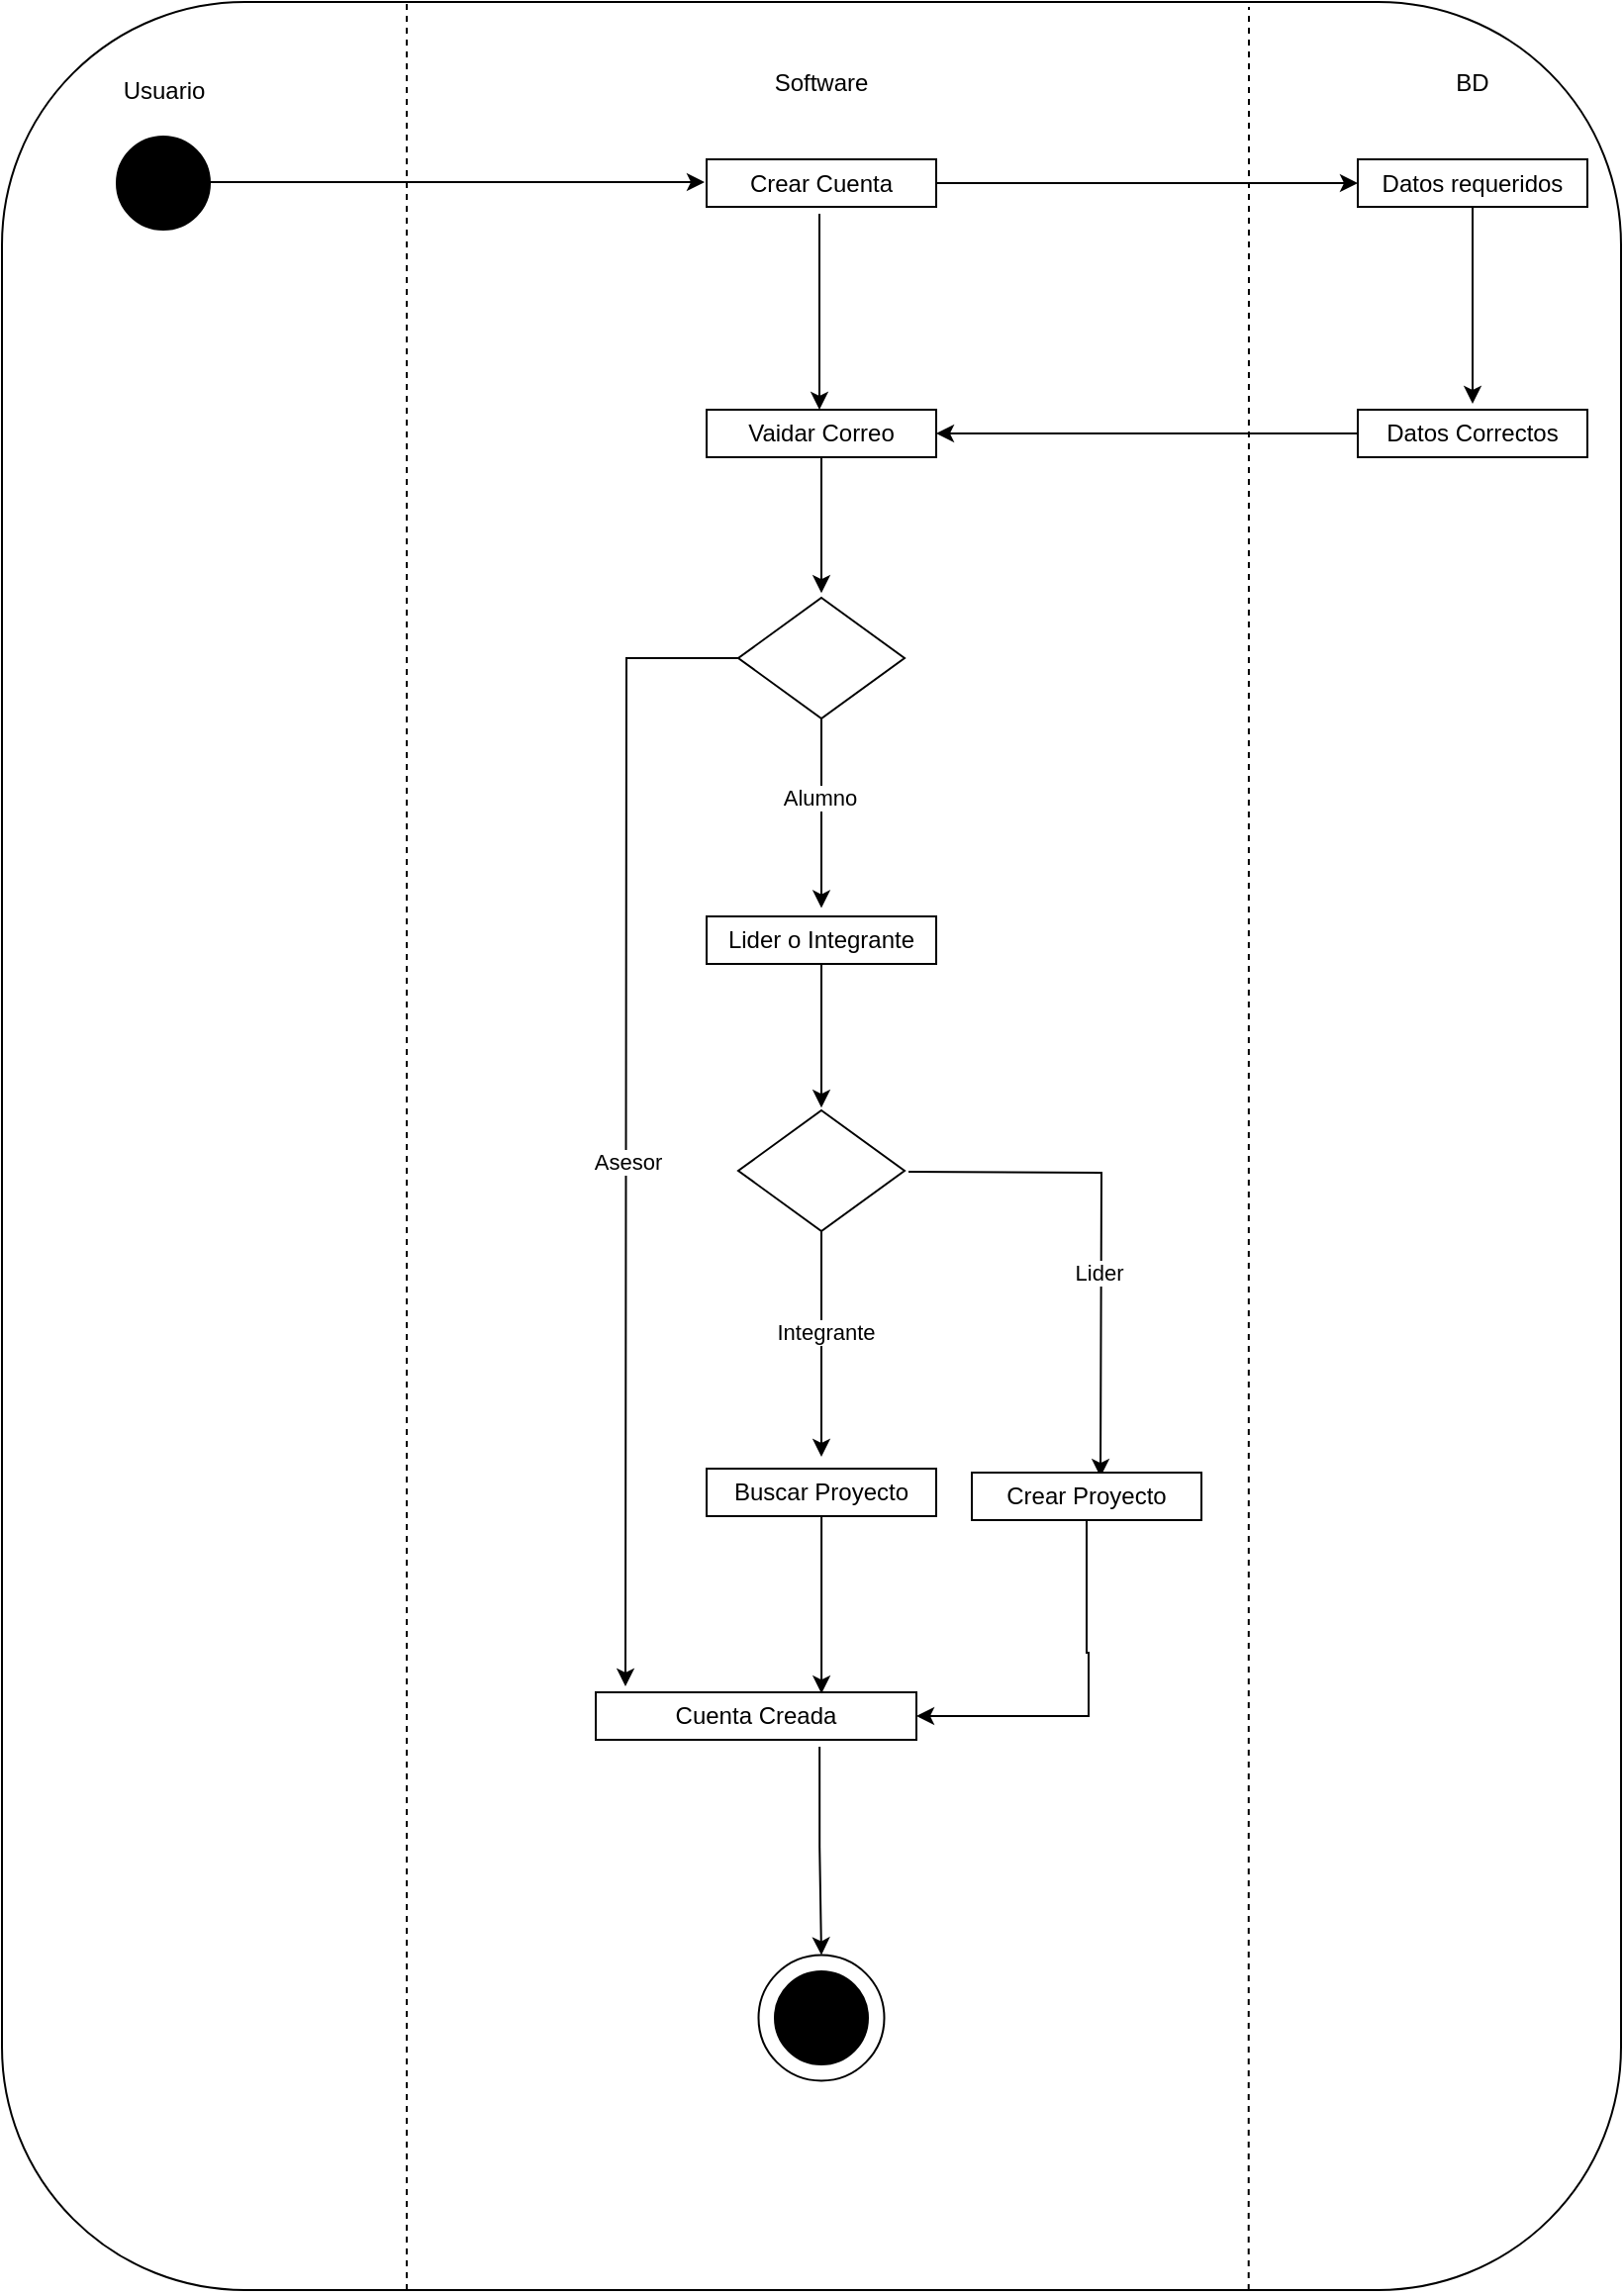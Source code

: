 <mxfile version="24.1.0" type="device">
  <diagram name="Página-1" id="VktxFXFBiQcKn0S0sTCZ">
    <mxGraphModel dx="1720" dy="828" grid="0" gridSize="10" guides="1" tooltips="1" connect="1" arrows="1" fold="1" page="1" pageScale="1" pageWidth="827" pageHeight="1169" math="0" shadow="0">
      <root>
        <mxCell id="0" />
        <mxCell id="1" parent="0" />
        <mxCell id="gtY1fsr0I_bdK2ukZuFp-33" value="" style="rounded=1;whiteSpace=wrap;html=1;" vertex="1" parent="1">
          <mxGeometry y="7" width="818" height="1156" as="geometry" />
        </mxCell>
        <mxCell id="gtY1fsr0I_bdK2ukZuFp-1" value="" style="ellipse;whiteSpace=wrap;html=1;aspect=fixed;fillColor=#000000;" vertex="1" parent="1">
          <mxGeometry x="58" y="75" width="47" height="47" as="geometry" />
        </mxCell>
        <mxCell id="gtY1fsr0I_bdK2ukZuFp-2" value="Usuario" style="text;html=1;align=center;verticalAlign=middle;whiteSpace=wrap;rounded=0;" vertex="1" parent="1">
          <mxGeometry x="51.5" y="37" width="60" height="30" as="geometry" />
        </mxCell>
        <mxCell id="gtY1fsr0I_bdK2ukZuFp-3" value="" style="endArrow=classic;html=1;rounded=0;" edge="1" parent="1">
          <mxGeometry width="50" height="50" relative="1" as="geometry">
            <mxPoint x="105" y="98" as="sourcePoint" />
            <mxPoint x="355" y="98" as="targetPoint" />
          </mxGeometry>
        </mxCell>
        <mxCell id="gtY1fsr0I_bdK2ukZuFp-4" value="BD" style="text;html=1;align=center;verticalAlign=middle;whiteSpace=wrap;rounded=0;" vertex="1" parent="1">
          <mxGeometry x="713" y="33" width="60" height="30" as="geometry" />
        </mxCell>
        <mxCell id="gtY1fsr0I_bdK2ukZuFp-5" value="Software" style="text;html=1;align=center;verticalAlign=middle;whiteSpace=wrap;rounded=0;" vertex="1" parent="1">
          <mxGeometry x="384" y="33" width="60" height="30" as="geometry" />
        </mxCell>
        <mxCell id="gtY1fsr0I_bdK2ukZuFp-9" style="edgeStyle=orthogonalEdgeStyle;rounded=0;orthogonalLoop=1;jettySize=auto;html=1;entryX=0;entryY=0.5;entryDx=0;entryDy=0;" edge="1" parent="1" source="gtY1fsr0I_bdK2ukZuFp-6" target="gtY1fsr0I_bdK2ukZuFp-8">
          <mxGeometry relative="1" as="geometry" />
        </mxCell>
        <mxCell id="gtY1fsr0I_bdK2ukZuFp-6" value="Crear Cuenta" style="rounded=0;whiteSpace=wrap;html=1;" vertex="1" parent="1">
          <mxGeometry x="356" y="86.5" width="116" height="24" as="geometry" />
        </mxCell>
        <mxCell id="gtY1fsr0I_bdK2ukZuFp-16" style="edgeStyle=orthogonalEdgeStyle;rounded=0;orthogonalLoop=1;jettySize=auto;html=1;" edge="1" parent="1" source="gtY1fsr0I_bdK2ukZuFp-7">
          <mxGeometry relative="1" as="geometry">
            <mxPoint x="414" y="464.8" as="targetPoint" />
          </mxGeometry>
        </mxCell>
        <mxCell id="gtY1fsr0I_bdK2ukZuFp-17" value="Alumno" style="edgeLabel;html=1;align=center;verticalAlign=middle;resizable=0;points=[];" vertex="1" connectable="0" parent="gtY1fsr0I_bdK2ukZuFp-16">
          <mxGeometry x="-0.169" y="-1" relative="1" as="geometry">
            <mxPoint as="offset" />
          </mxGeometry>
        </mxCell>
        <mxCell id="gtY1fsr0I_bdK2ukZuFp-18" style="edgeStyle=orthogonalEdgeStyle;rounded=0;orthogonalLoop=1;jettySize=auto;html=1;" edge="1" parent="1" source="gtY1fsr0I_bdK2ukZuFp-7">
          <mxGeometry relative="1" as="geometry">
            <mxPoint x="315" y="858" as="targetPoint" />
          </mxGeometry>
        </mxCell>
        <mxCell id="gtY1fsr0I_bdK2ukZuFp-19" value="Asesor" style="edgeLabel;html=1;align=center;verticalAlign=middle;resizable=0;points=[];" vertex="1" connectable="0" parent="gtY1fsr0I_bdK2ukZuFp-18">
          <mxGeometry x="0.079" relative="1" as="geometry">
            <mxPoint as="offset" />
          </mxGeometry>
        </mxCell>
        <mxCell id="gtY1fsr0I_bdK2ukZuFp-7" value="" style="shape=rhombus;perimeter=rhombusPerimeter;whiteSpace=wrap;html=1;align=center;" vertex="1" parent="1">
          <mxGeometry x="372" y="308" width="84" height="61" as="geometry" />
        </mxCell>
        <mxCell id="gtY1fsr0I_bdK2ukZuFp-8" value="Datos requeridos" style="rounded=0;whiteSpace=wrap;html=1;" vertex="1" parent="1">
          <mxGeometry x="685" y="86.5" width="116" height="24" as="geometry" />
        </mxCell>
        <mxCell id="gtY1fsr0I_bdK2ukZuFp-10" value="" style="endArrow=classic;html=1;rounded=0;exitX=0.5;exitY=1;exitDx=0;exitDy=0;" edge="1" parent="1" source="gtY1fsr0I_bdK2ukZuFp-8">
          <mxGeometry width="50" height="50" relative="1" as="geometry">
            <mxPoint x="718" y="281" as="sourcePoint" />
            <mxPoint x="743" y="210" as="targetPoint" />
          </mxGeometry>
        </mxCell>
        <mxCell id="gtY1fsr0I_bdK2ukZuFp-11" value="Datos Correctos" style="rounded=0;whiteSpace=wrap;html=1;" vertex="1" parent="1">
          <mxGeometry x="685" y="213" width="116" height="24" as="geometry" />
        </mxCell>
        <mxCell id="gtY1fsr0I_bdK2ukZuFp-12" value="" style="endArrow=classic;html=1;rounded=0;exitX=0;exitY=0.5;exitDx=0;exitDy=0;entryX=1;entryY=0.5;entryDx=0;entryDy=0;" edge="1" parent="1" source="gtY1fsr0I_bdK2ukZuFp-11" target="gtY1fsr0I_bdK2ukZuFp-13">
          <mxGeometry width="50" height="50" relative="1" as="geometry">
            <mxPoint x="500" y="215" as="sourcePoint" />
            <mxPoint x="550" y="165" as="targetPoint" />
          </mxGeometry>
        </mxCell>
        <mxCell id="gtY1fsr0I_bdK2ukZuFp-15" style="edgeStyle=orthogonalEdgeStyle;rounded=0;orthogonalLoop=1;jettySize=auto;html=1;" edge="1" parent="1" source="gtY1fsr0I_bdK2ukZuFp-13">
          <mxGeometry relative="1" as="geometry">
            <mxPoint x="414" y="305.6" as="targetPoint" />
          </mxGeometry>
        </mxCell>
        <mxCell id="gtY1fsr0I_bdK2ukZuFp-13" value="Vaidar Correo" style="rounded=0;whiteSpace=wrap;html=1;" vertex="1" parent="1">
          <mxGeometry x="356" y="213" width="116" height="24" as="geometry" />
        </mxCell>
        <mxCell id="gtY1fsr0I_bdK2ukZuFp-14" value="" style="endArrow=classic;html=1;rounded=0;exitX=0.5;exitY=1;exitDx=0;exitDy=0;" edge="1" parent="1">
          <mxGeometry width="50" height="50" relative="1" as="geometry">
            <mxPoint x="413" y="114" as="sourcePoint" />
            <mxPoint x="413" y="213" as="targetPoint" />
          </mxGeometry>
        </mxCell>
        <mxCell id="gtY1fsr0I_bdK2ukZuFp-22" style="edgeStyle=orthogonalEdgeStyle;rounded=0;orthogonalLoop=1;jettySize=auto;html=1;" edge="1" parent="1" source="gtY1fsr0I_bdK2ukZuFp-20">
          <mxGeometry relative="1" as="geometry">
            <mxPoint x="414" y="565.6" as="targetPoint" />
          </mxGeometry>
        </mxCell>
        <mxCell id="gtY1fsr0I_bdK2ukZuFp-20" value="Lider o Integrante" style="rounded=0;whiteSpace=wrap;html=1;" vertex="1" parent="1">
          <mxGeometry x="356" y="469" width="116" height="24" as="geometry" />
        </mxCell>
        <mxCell id="gtY1fsr0I_bdK2ukZuFp-24" style="edgeStyle=orthogonalEdgeStyle;rounded=0;orthogonalLoop=1;jettySize=auto;html=1;" edge="1" parent="1" source="gtY1fsr0I_bdK2ukZuFp-23">
          <mxGeometry relative="1" as="geometry">
            <mxPoint x="414" y="742" as="targetPoint" />
          </mxGeometry>
        </mxCell>
        <mxCell id="gtY1fsr0I_bdK2ukZuFp-25" value="Integrante" style="edgeLabel;html=1;align=center;verticalAlign=middle;resizable=0;points=[];" vertex="1" connectable="0" parent="gtY1fsr0I_bdK2ukZuFp-24">
          <mxGeometry x="-0.116" y="2" relative="1" as="geometry">
            <mxPoint as="offset" />
          </mxGeometry>
        </mxCell>
        <mxCell id="gtY1fsr0I_bdK2ukZuFp-26" style="edgeStyle=orthogonalEdgeStyle;rounded=0;orthogonalLoop=1;jettySize=auto;html=1;" edge="1" parent="1">
          <mxGeometry relative="1" as="geometry">
            <mxPoint x="555.0" y="752.1" as="targetPoint" />
            <mxPoint x="458" y="598" as="sourcePoint" />
          </mxGeometry>
        </mxCell>
        <mxCell id="gtY1fsr0I_bdK2ukZuFp-27" value="Lider" style="edgeLabel;html=1;align=center;verticalAlign=middle;resizable=0;points=[];" vertex="1" connectable="0" parent="gtY1fsr0I_bdK2ukZuFp-26">
          <mxGeometry x="0.18" y="-2" relative="1" as="geometry">
            <mxPoint as="offset" />
          </mxGeometry>
        </mxCell>
        <mxCell id="gtY1fsr0I_bdK2ukZuFp-23" value="" style="shape=rhombus;perimeter=rhombusPerimeter;whiteSpace=wrap;html=1;align=center;" vertex="1" parent="1">
          <mxGeometry x="372" y="567" width="84" height="61" as="geometry" />
        </mxCell>
        <mxCell id="gtY1fsr0I_bdK2ukZuFp-38" style="edgeStyle=orthogonalEdgeStyle;rounded=0;orthogonalLoop=1;jettySize=auto;html=1;entryX=0.5;entryY=0;entryDx=0;entryDy=0;exitX=0.698;exitY=1.147;exitDx=0;exitDy=0;exitPerimeter=0;" edge="1" parent="1" source="gtY1fsr0I_bdK2ukZuFp-28" target="gtY1fsr0I_bdK2ukZuFp-37">
          <mxGeometry relative="1" as="geometry" />
        </mxCell>
        <mxCell id="gtY1fsr0I_bdK2ukZuFp-28" value="Cuenta Creada" style="rounded=0;whiteSpace=wrap;html=1;" vertex="1" parent="1">
          <mxGeometry x="300" y="861" width="162" height="24" as="geometry" />
        </mxCell>
        <mxCell id="gtY1fsr0I_bdK2ukZuFp-29" value="Buscar Proyecto" style="rounded=0;whiteSpace=wrap;html=1;" vertex="1" parent="1">
          <mxGeometry x="356" y="748" width="116" height="24" as="geometry" />
        </mxCell>
        <mxCell id="gtY1fsr0I_bdK2ukZuFp-32" style="edgeStyle=orthogonalEdgeStyle;rounded=0;orthogonalLoop=1;jettySize=auto;html=1;entryX=1;entryY=0.5;entryDx=0;entryDy=0;" edge="1" parent="1" source="gtY1fsr0I_bdK2ukZuFp-30" target="gtY1fsr0I_bdK2ukZuFp-28">
          <mxGeometry relative="1" as="geometry">
            <mxPoint x="548" y="907.2" as="targetPoint" />
            <Array as="points">
              <mxPoint x="548" y="841" />
              <mxPoint x="549" y="841" />
              <mxPoint x="549" y="873" />
            </Array>
          </mxGeometry>
        </mxCell>
        <mxCell id="gtY1fsr0I_bdK2ukZuFp-30" value="Crear Proyecto" style="rounded=0;whiteSpace=wrap;html=1;" vertex="1" parent="1">
          <mxGeometry x="490" y="750" width="116" height="24" as="geometry" />
        </mxCell>
        <mxCell id="gtY1fsr0I_bdK2ukZuFp-31" style="edgeStyle=orthogonalEdgeStyle;rounded=0;orthogonalLoop=1;jettySize=auto;html=1;entryX=0.704;entryY=0.025;entryDx=0;entryDy=0;entryPerimeter=0;" edge="1" parent="1" source="gtY1fsr0I_bdK2ukZuFp-29" target="gtY1fsr0I_bdK2ukZuFp-28">
          <mxGeometry relative="1" as="geometry" />
        </mxCell>
        <mxCell id="gtY1fsr0I_bdK2ukZuFp-34" value="" style="endArrow=none;dashed=1;html=1;rounded=0;entryX=0.25;entryY=0;entryDx=0;entryDy=0;exitX=0.25;exitY=1;exitDx=0;exitDy=0;" edge="1" parent="1" source="gtY1fsr0I_bdK2ukZuFp-33" target="gtY1fsr0I_bdK2ukZuFp-33">
          <mxGeometry width="50" height="50" relative="1" as="geometry">
            <mxPoint x="195" y="635" as="sourcePoint" />
            <mxPoint x="245" y="585" as="targetPoint" />
          </mxGeometry>
        </mxCell>
        <mxCell id="gtY1fsr0I_bdK2ukZuFp-35" value="" style="endArrow=none;dashed=1;html=1;rounded=0;entryX=0.25;entryY=0;entryDx=0;entryDy=0;exitX=0.77;exitY=1;exitDx=0;exitDy=0;exitPerimeter=0;" edge="1" parent="1" source="gtY1fsr0I_bdK2ukZuFp-33">
          <mxGeometry width="50" height="50" relative="1" as="geometry">
            <mxPoint x="630" y="952.5" as="sourcePoint" />
            <mxPoint x="630" y="9.5" as="targetPoint" />
          </mxGeometry>
        </mxCell>
        <mxCell id="gtY1fsr0I_bdK2ukZuFp-37" value="" style="ellipse;whiteSpace=wrap;html=1;aspect=fixed;" vertex="1" parent="1">
          <mxGeometry x="382.25" y="993.75" width="63.5" height="63.5" as="geometry" />
        </mxCell>
        <mxCell id="gtY1fsr0I_bdK2ukZuFp-36" value="" style="ellipse;whiteSpace=wrap;html=1;aspect=fixed;fillColor=#000000;" vertex="1" parent="1">
          <mxGeometry x="390.5" y="1002" width="47" height="47" as="geometry" />
        </mxCell>
      </root>
    </mxGraphModel>
  </diagram>
</mxfile>
